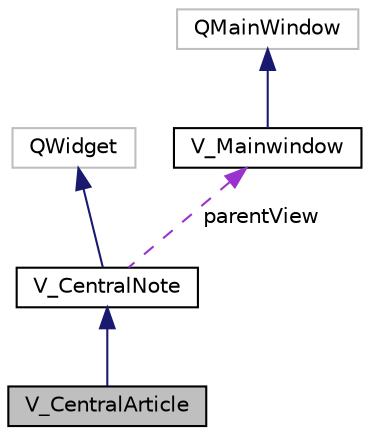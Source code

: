 digraph "V_CentralArticle"
{
  edge [fontname="Helvetica",fontsize="10",labelfontname="Helvetica",labelfontsize="10"];
  node [fontname="Helvetica",fontsize="10",shape=record];
  Node1 [label="V_CentralArticle",height=0.2,width=0.4,color="black", fillcolor="grey75", style="filled", fontcolor="black"];
  Node2 -> Node1 [dir="back",color="midnightblue",fontsize="10",style="solid",fontname="Helvetica"];
  Node2 [label="V_CentralNote",height=0.2,width=0.4,color="black", fillcolor="white", style="filled",URL="$class_v___central_note.html",tooltip="Cette Class permet l&#39;affichage du form destiné à afficher une note. "];
  Node3 -> Node2 [dir="back",color="midnightblue",fontsize="10",style="solid",fontname="Helvetica"];
  Node3 [label="QWidget",height=0.2,width=0.4,color="grey75", fillcolor="white", style="filled"];
  Node4 -> Node2 [dir="back",color="darkorchid3",fontsize="10",style="dashed",label=" parentView" ,fontname="Helvetica"];
  Node4 [label="V_Mainwindow",height=0.2,width=0.4,color="black", fillcolor="white", style="filled",URL="$class_v___mainwindow.html",tooltip="Class gérant la vue principal. "];
  Node5 -> Node4 [dir="back",color="midnightblue",fontsize="10",style="solid",fontname="Helvetica"];
  Node5 [label="QMainWindow",height=0.2,width=0.4,color="grey75", fillcolor="white", style="filled"];
}

